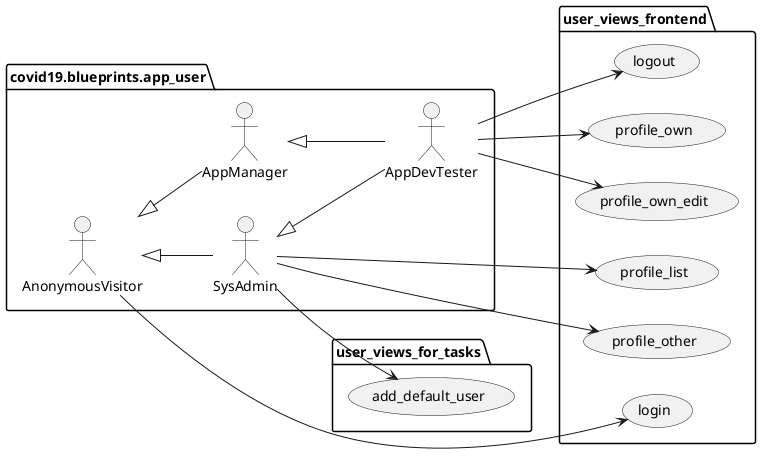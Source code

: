 @startuml
package covid19.blueprints.app_user {
	actor AnonymousVisitor as vu
	actor AppManager as ou
	actor SysAdmin as su
	actor AppDevTester as du
}
package covid19.blueprints.app_user {
	vu <|-- ou
	vu <|-- su
	su <|-- du
	ou <|-- du
}
left to right direction
package user_views_frontend {
	usecase login as UC1
	usecase logout as UC2
	usecase profile_own as UC3
	usecase profile_own_edit as UC4
	usecase profile_list as UC5
	usecase profile_other as UC6
}
package user_views_for_tasks {
	usecase add_default_user as UC10
}

vu --> UC1
du --> UC2
du --> UC3
du --> UC4
su --> UC5
su --> UC6
su --> UC10
@enduml